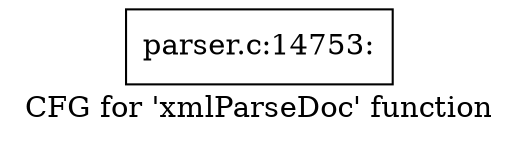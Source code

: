digraph "CFG for 'xmlParseDoc' function" {
	label="CFG for 'xmlParseDoc' function";

	Node0x4a06300 [shape=record,label="{parser.c:14753:}"];
}
